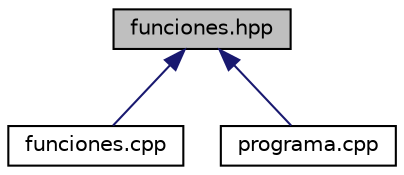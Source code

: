 digraph "funciones.hpp"
{
  edge [fontname="Helvetica",fontsize="10",labelfontname="Helvetica",labelfontsize="10"];
  node [fontname="Helvetica",fontsize="10",shape=record];
  Node1 [label="funciones.hpp",height=0.2,width=0.4,color="black", fillcolor="grey75", style="filled", fontcolor="black"];
  Node1 -> Node2 [dir="back",color="midnightblue",fontsize="10",style="solid",fontname="Helvetica"];
  Node2 [label="funciones.cpp",height=0.2,width=0.4,color="black", fillcolor="white", style="filled",URL="$funciones_8cpp.html",tooltip="Desarrollo de las funciones para el error y la carga de ficheros. "];
  Node1 -> Node3 [dir="back",color="midnightblue",fontsize="10",style="solid",fontname="Helvetica"];
  Node3 [label="programa.cpp",height=0.2,width=0.4,color="black", fillcolor="white", style="filled",URL="$programa_8cpp.html",tooltip="Programa principal para usar las funciones y los TADs \"Recta2D\" y \"Punto2D\". "];
}
